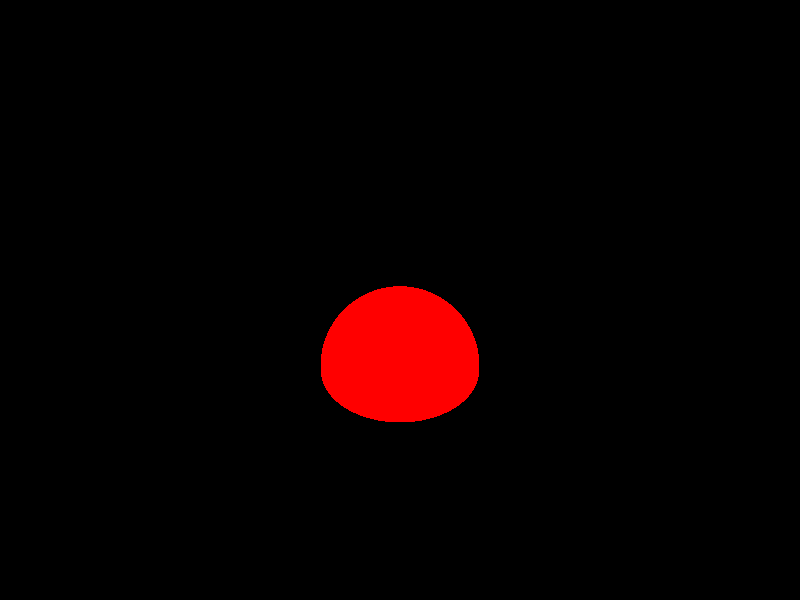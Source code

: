 camera {
    location <-5,5,-3>
    look_at <0,1,0>
}

light_source {
    <0,4,-3>
    color rgb <255,255,255>
}

difference {

 sphere {
<0,0,0>
1
pigment { rgb <1,0,0> }
}
box {
<-2,-2,-2>
<2,0,2>
pigment { rgb <1,0,0> }
}
  
}
